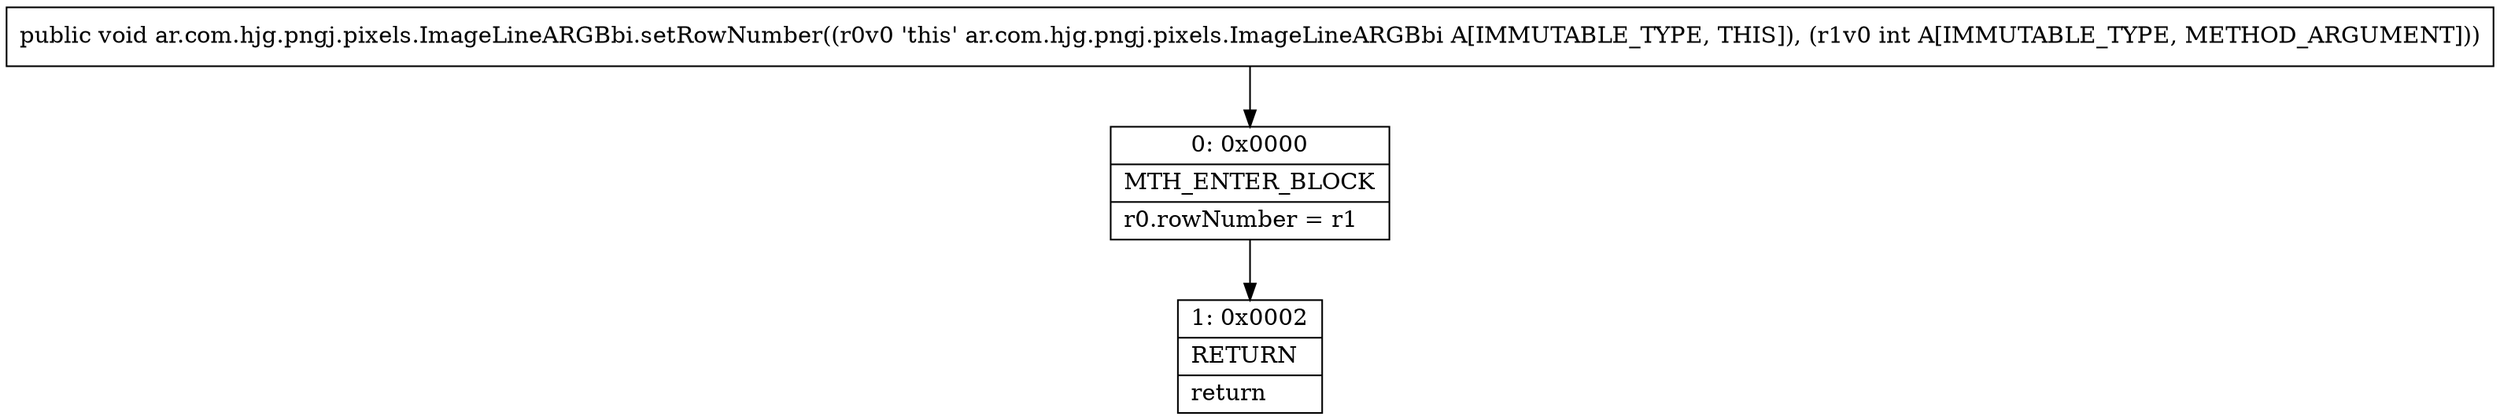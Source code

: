 digraph "CFG forar.com.hjg.pngj.pixels.ImageLineARGBbi.setRowNumber(I)V" {
Node_0 [shape=record,label="{0\:\ 0x0000|MTH_ENTER_BLOCK\l|r0.rowNumber = r1\l}"];
Node_1 [shape=record,label="{1\:\ 0x0002|RETURN\l|return\l}"];
MethodNode[shape=record,label="{public void ar.com.hjg.pngj.pixels.ImageLineARGBbi.setRowNumber((r0v0 'this' ar.com.hjg.pngj.pixels.ImageLineARGBbi A[IMMUTABLE_TYPE, THIS]), (r1v0 int A[IMMUTABLE_TYPE, METHOD_ARGUMENT])) }"];
MethodNode -> Node_0;
Node_0 -> Node_1;
}

